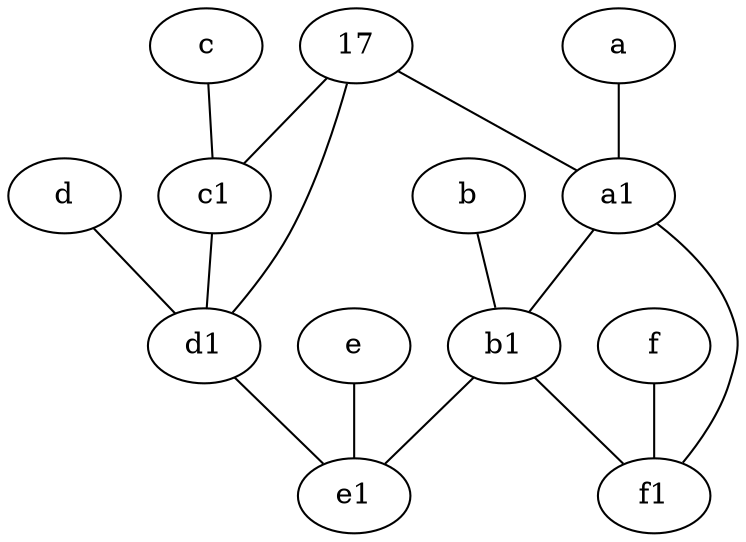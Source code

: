 graph {
	node [labelfontsize=50]
	c1 [labelfontsize=50 pos="4.5,3!"]
	a1 [labelfontsize=50 pos="8,3!"]
	17 [labelfontsize=50]
	f1 [labelfontsize=50 pos="3,8!"]
	d1 [labelfontsize=50 pos="3,5!"]
	d [labelfontsize=50 pos="2,5!"]
	c [labelfontsize=50 pos="4.5,2!"]
	f [labelfontsize=50 pos="3,9!"]
	e [labelfontsize=50 pos="7,9!"]
	a [labelfontsize=50 pos="8,2!"]
	b [labelfontsize=50 pos="10,4!"]
	b1 [labelfontsize=50 pos="9,4!"]
	e1 [labelfontsize=50 pos="7,7!"]
	d -- d1
	e -- e1
	b1 -- e1
	a1 -- f1
	a1 -- b1
	c1 -- d1
	a -- a1
	c -- c1
	b -- b1
	f -- f1
	d1 -- e1
	17 -- d1
	17 -- a1
	b1 -- f1
	17 -- c1
}
